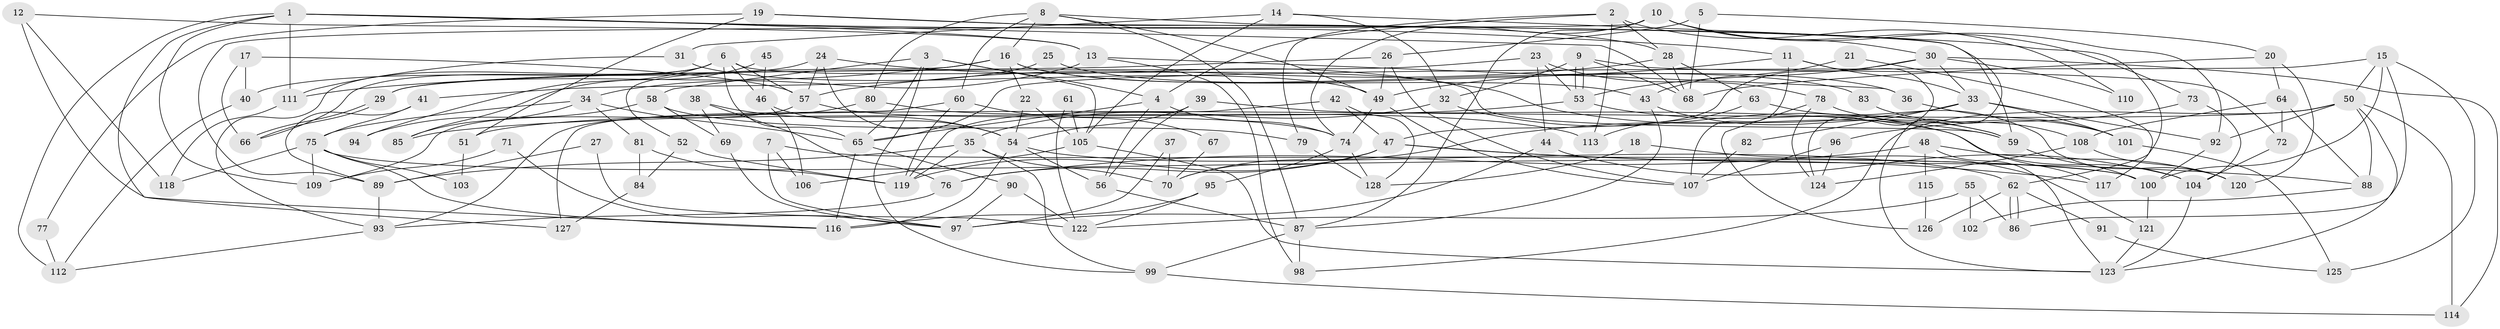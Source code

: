 // coarse degree distribution, {11: 0.0625, 12: 0.046875, 9: 0.0625, 3: 0.15625, 7: 0.078125, 5: 0.140625, 2: 0.171875, 4: 0.140625, 10: 0.03125, 13: 0.03125, 6: 0.078125}
// Generated by graph-tools (version 1.1) at 2025/18/03/04/25 18:18:32]
// undirected, 128 vertices, 256 edges
graph export_dot {
graph [start="1"]
  node [color=gray90,style=filled];
  1;
  2;
  3;
  4;
  5;
  6;
  7;
  8;
  9;
  10;
  11;
  12;
  13;
  14;
  15;
  16;
  17;
  18;
  19;
  20;
  21;
  22;
  23;
  24;
  25;
  26;
  27;
  28;
  29;
  30;
  31;
  32;
  33;
  34;
  35;
  36;
  37;
  38;
  39;
  40;
  41;
  42;
  43;
  44;
  45;
  46;
  47;
  48;
  49;
  50;
  51;
  52;
  53;
  54;
  55;
  56;
  57;
  58;
  59;
  60;
  61;
  62;
  63;
  64;
  65;
  66;
  67;
  68;
  69;
  70;
  71;
  72;
  73;
  74;
  75;
  76;
  77;
  78;
  79;
  80;
  81;
  82;
  83;
  84;
  85;
  86;
  87;
  88;
  89;
  90;
  91;
  92;
  93;
  94;
  95;
  96;
  97;
  98;
  99;
  100;
  101;
  102;
  103;
  104;
  105;
  106;
  107;
  108;
  109;
  110;
  111;
  112;
  113;
  114;
  115;
  116;
  117;
  118;
  119;
  120;
  121;
  122;
  123;
  124;
  125;
  126;
  127;
  128;
  1 -- 11;
  1 -- 109;
  1 -- 13;
  1 -- 68;
  1 -- 111;
  1 -- 112;
  1 -- 127;
  2 -- 4;
  2 -- 113;
  2 -- 28;
  2 -- 79;
  2 -- 110;
  3 -- 65;
  3 -- 99;
  3 -- 4;
  3 -- 58;
  3 -- 105;
  4 -- 56;
  4 -- 65;
  4 -- 74;
  5 -- 68;
  5 -- 26;
  5 -- 20;
  6 -- 93;
  6 -- 65;
  6 -- 46;
  6 -- 57;
  6 -- 59;
  6 -- 66;
  6 -- 94;
  7 -- 100;
  7 -- 106;
  7 -- 97;
  8 -- 16;
  8 -- 123;
  8 -- 49;
  8 -- 60;
  8 -- 80;
  8 -- 87;
  9 -- 53;
  9 -- 53;
  9 -- 68;
  9 -- 32;
  9 -- 72;
  10 -- 92;
  10 -- 74;
  10 -- 30;
  10 -- 73;
  10 -- 87;
  10 -- 89;
  11 -- 49;
  11 -- 124;
  11 -- 33;
  11 -- 107;
  12 -- 116;
  12 -- 13;
  12 -- 118;
  13 -- 98;
  13 -- 34;
  13 -- 36;
  14 -- 105;
  14 -- 62;
  14 -- 31;
  14 -- 32;
  15 -- 65;
  15 -- 50;
  15 -- 86;
  15 -- 100;
  15 -- 125;
  16 -- 111;
  16 -- 43;
  16 -- 22;
  16 -- 52;
  16 -- 83;
  17 -- 57;
  17 -- 66;
  17 -- 40;
  18 -- 121;
  18 -- 128;
  19 -- 28;
  19 -- 59;
  19 -- 51;
  19 -- 77;
  20 -- 68;
  20 -- 64;
  20 -- 120;
  21 -- 43;
  21 -- 117;
  22 -- 105;
  22 -- 54;
  23 -- 53;
  23 -- 29;
  23 -- 44;
  23 -- 78;
  24 -- 59;
  24 -- 57;
  24 -- 40;
  24 -- 54;
  25 -- 36;
  25 -- 41;
  26 -- 49;
  26 -- 107;
  26 -- 29;
  27 -- 89;
  27 -- 122;
  28 -- 57;
  28 -- 63;
  28 -- 68;
  29 -- 66;
  29 -- 66;
  30 -- 33;
  30 -- 47;
  30 -- 53;
  30 -- 110;
  30 -- 114;
  31 -- 111;
  31 -- 49;
  32 -- 35;
  32 -- 117;
  33 -- 70;
  33 -- 82;
  33 -- 92;
  33 -- 101;
  34 -- 65;
  34 -- 75;
  34 -- 81;
  34 -- 85;
  35 -- 119;
  35 -- 70;
  35 -- 89;
  35 -- 99;
  36 -- 101;
  37 -- 97;
  37 -- 70;
  38 -- 76;
  38 -- 54;
  38 -- 69;
  39 -- 56;
  39 -- 54;
  39 -- 104;
  40 -- 112;
  41 -- 75;
  41 -- 89;
  42 -- 128;
  42 -- 119;
  42 -- 47;
  43 -- 87;
  43 -- 59;
  44 -- 104;
  44 -- 97;
  45 -- 85;
  45 -- 46;
  46 -- 54;
  46 -- 106;
  47 -- 70;
  47 -- 76;
  47 -- 88;
  47 -- 117;
  47 -- 119;
  48 -- 76;
  48 -- 123;
  48 -- 115;
  48 -- 120;
  49 -- 74;
  49 -- 107;
  50 -- 114;
  50 -- 92;
  50 -- 51;
  50 -- 88;
  50 -- 98;
  50 -- 123;
  51 -- 103;
  52 -- 119;
  52 -- 84;
  53 -- 59;
  53 -- 85;
  54 -- 56;
  54 -- 62;
  54 -- 116;
  55 -- 122;
  55 -- 86;
  55 -- 102;
  56 -- 87;
  57 -- 74;
  57 -- 109;
  58 -- 69;
  58 -- 79;
  58 -- 94;
  59 -- 100;
  60 -- 119;
  60 -- 67;
  60 -- 127;
  61 -- 105;
  61 -- 122;
  62 -- 86;
  62 -- 86;
  62 -- 91;
  62 -- 126;
  63 -- 120;
  63 -- 113;
  64 -- 88;
  64 -- 72;
  64 -- 108;
  65 -- 116;
  65 -- 90;
  67 -- 70;
  69 -- 97;
  71 -- 109;
  71 -- 97;
  72 -- 104;
  73 -- 104;
  73 -- 96;
  74 -- 95;
  74 -- 128;
  75 -- 100;
  75 -- 103;
  75 -- 109;
  75 -- 116;
  75 -- 118;
  76 -- 93;
  77 -- 112;
  78 -- 124;
  78 -- 101;
  78 -- 126;
  79 -- 128;
  80 -- 93;
  80 -- 113;
  81 -- 84;
  81 -- 119;
  82 -- 107;
  83 -- 108;
  84 -- 127;
  87 -- 98;
  87 -- 99;
  88 -- 102;
  89 -- 93;
  90 -- 97;
  90 -- 122;
  91 -- 125;
  92 -- 100;
  93 -- 112;
  95 -- 116;
  95 -- 122;
  96 -- 107;
  96 -- 124;
  99 -- 114;
  100 -- 121;
  101 -- 125;
  104 -- 123;
  105 -- 123;
  105 -- 106;
  108 -- 120;
  108 -- 124;
  111 -- 118;
  115 -- 126;
  121 -- 123;
}
